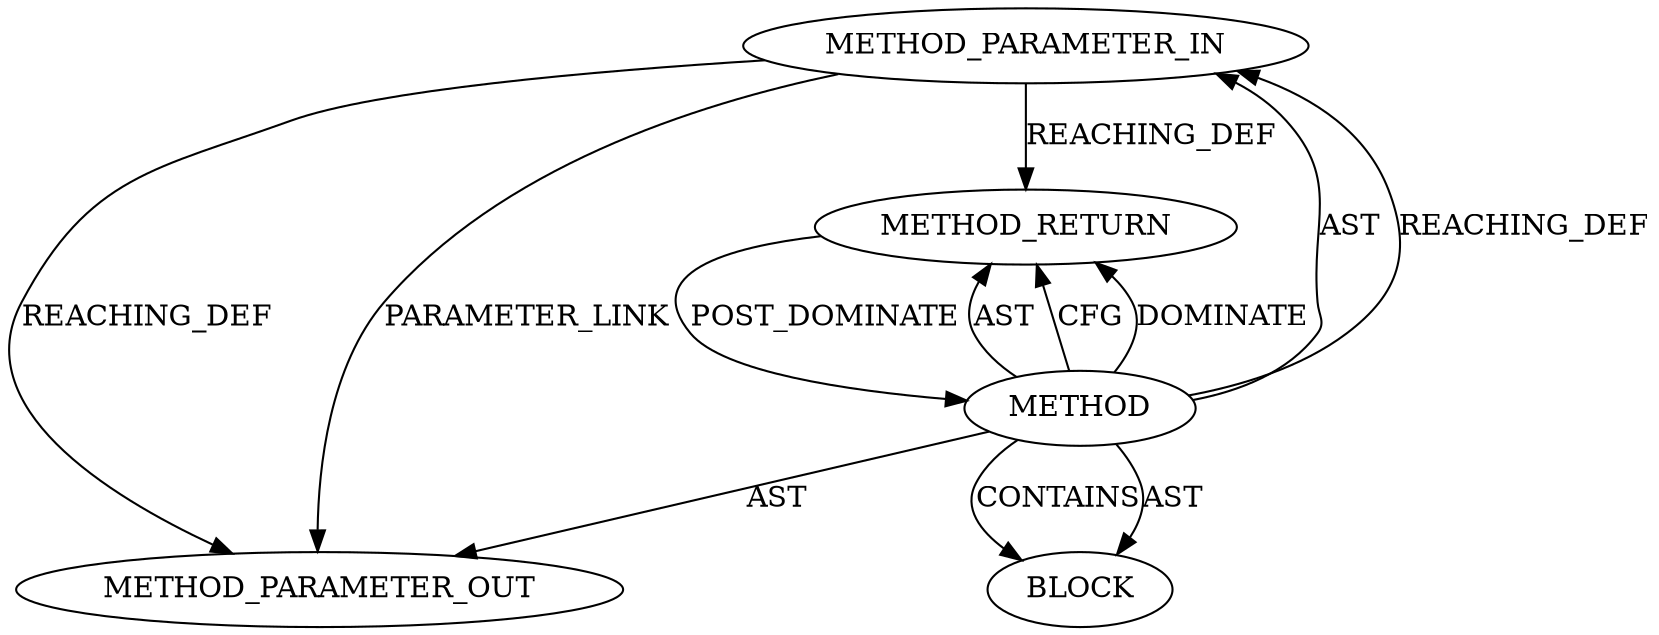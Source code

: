 digraph {
  13562 [label=METHOD_PARAMETER_OUT ORDER=1 CODE="p1" IS_VARIADIC=false TYPE_FULL_NAME="ANY" EVALUATION_STRATEGY="BY_VALUE" INDEX=1 NAME="p1"]
  12687 [label=METHOD_PARAMETER_IN ORDER=1 CODE="p1" IS_VARIADIC=false TYPE_FULL_NAME="ANY" EVALUATION_STRATEGY="BY_VALUE" INDEX=1 NAME="p1"]
  12688 [label=BLOCK ORDER=1 ARGUMENT_INDEX=1 CODE="<empty>" TYPE_FULL_NAME="ANY"]
  12686 [label=METHOD AST_PARENT_TYPE="NAMESPACE_BLOCK" AST_PARENT_FULL_NAME="<global>" ORDER=0 CODE="<empty>" FULL_NAME="from_msgr" IS_EXTERNAL=true FILENAME="<empty>" SIGNATURE="" NAME="from_msgr"]
  12689 [label=METHOD_RETURN ORDER=2 CODE="RET" TYPE_FULL_NAME="ANY" EVALUATION_STRATEGY="BY_VALUE"]
  12687 -> 13562 [label=REACHING_DEF VARIABLE="p1"]
  12686 -> 13562 [label=AST ]
  12687 -> 12689 [label=REACHING_DEF VARIABLE="p1"]
  12686 -> 12689 [label=AST ]
  12686 -> 12688 [label=CONTAINS ]
  12686 -> 12689 [label=CFG ]
  12689 -> 12686 [label=POST_DOMINATE ]
  12686 -> 12687 [label=AST ]
  12686 -> 12687 [label=REACHING_DEF VARIABLE=""]
  12687 -> 13562 [label=PARAMETER_LINK ]
  12686 -> 12689 [label=DOMINATE ]
  12686 -> 12688 [label=AST ]
}
